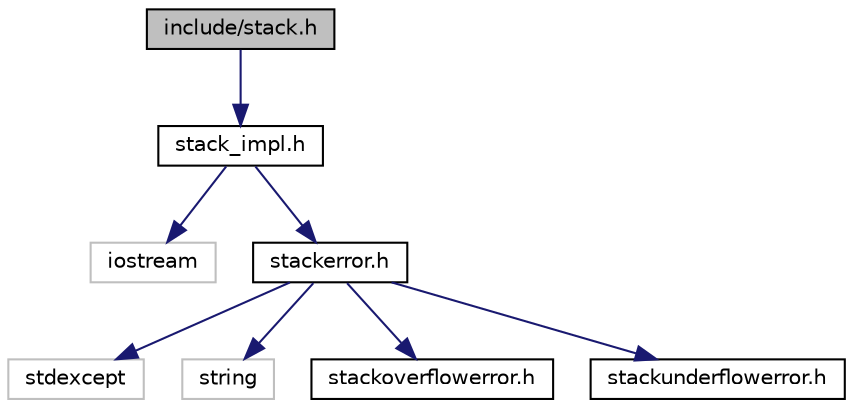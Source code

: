 digraph "include/stack.h"
{
 // LATEX_PDF_SIZE
  edge [fontname="Helvetica",fontsize="10",labelfontname="Helvetica",labelfontsize="10"];
  node [fontname="Helvetica",fontsize="10",shape=record];
  Node1 [label="include/stack.h",height=0.2,width=0.4,color="black", fillcolor="grey75", style="filled", fontcolor="black",tooltip="Include file for Stack class template."];
  Node1 -> Node2 [color="midnightblue",fontsize="10",style="solid"];
  Node2 [label="stack_impl.h",height=0.2,width=0.4,color="black", fillcolor="white", style="filled",URL="$stack__impl_8h.html",tooltip="Contains implementation of the Stack class template."];
  Node2 -> Node3 [color="midnightblue",fontsize="10",style="solid"];
  Node3 [label="iostream",height=0.2,width=0.4,color="grey75", fillcolor="white", style="filled",tooltip=" "];
  Node2 -> Node4 [color="midnightblue",fontsize="10",style="solid"];
  Node4 [label="stackerror.h",height=0.2,width=0.4,color="black", fillcolor="white", style="filled",URL="$stackerror_8h.html",tooltip="Contains implementation of StackError base exception class."];
  Node4 -> Node5 [color="midnightblue",fontsize="10",style="solid"];
  Node5 [label="stdexcept",height=0.2,width=0.4,color="grey75", fillcolor="white", style="filled",tooltip=" "];
  Node4 -> Node6 [color="midnightblue",fontsize="10",style="solid"];
  Node6 [label="string",height=0.2,width=0.4,color="grey75", fillcolor="white", style="filled",tooltip=" "];
  Node4 -> Node7 [color="midnightblue",fontsize="10",style="solid"];
  Node7 [label="stackoverflowerror.h",height=0.2,width=0.4,color="black", fillcolor="white", style="filled",URL="$stackoverflowerror_8h.html",tooltip="Contains implementation of the StackOverflowError class."];
  Node4 -> Node8 [color="midnightblue",fontsize="10",style="solid"];
  Node8 [label="stackunderflowerror.h",height=0.2,width=0.4,color="black", fillcolor="white", style="filled",URL="$stackunderflowerror_8h.html",tooltip="Contains implementation of the StackUnderflowError class."];
}
